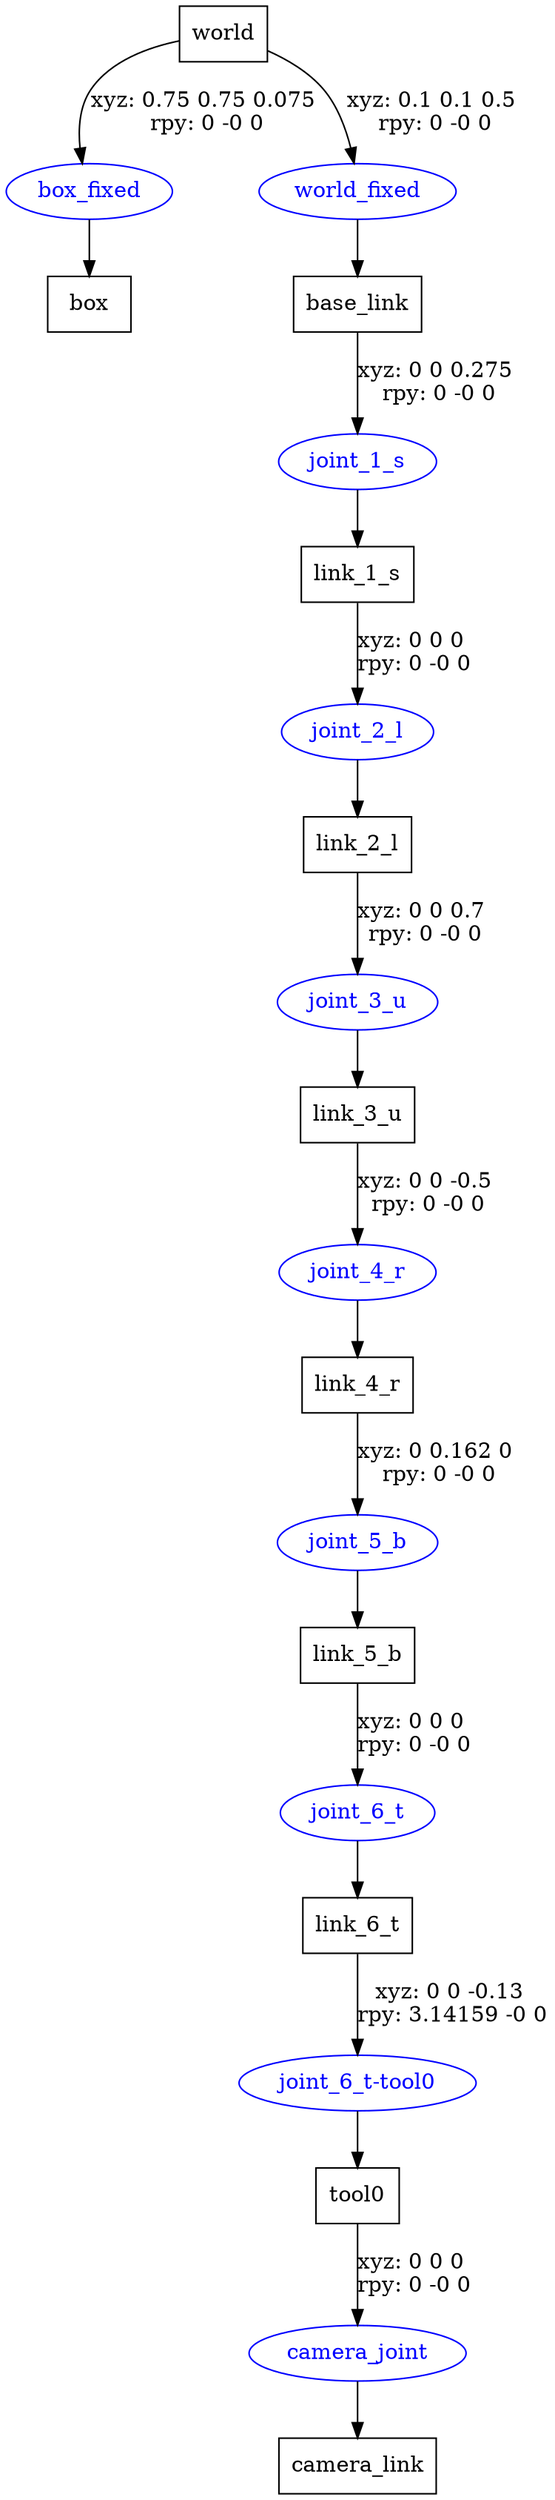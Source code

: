 digraph G {
node [shape=box];
"world" [label="world"];
"box" [label="box"];
"base_link" [label="base_link"];
"link_1_s" [label="link_1_s"];
"link_2_l" [label="link_2_l"];
"link_3_u" [label="link_3_u"];
"link_4_r" [label="link_4_r"];
"link_5_b" [label="link_5_b"];
"link_6_t" [label="link_6_t"];
"tool0" [label="tool0"];
"camera_link" [label="camera_link"];
node [shape=ellipse, color=blue, fontcolor=blue];
"world" -> "box_fixed" [label="xyz: 0.75 0.75 0.075 \nrpy: 0 -0 0"]
"box_fixed" -> "box"
"world" -> "world_fixed" [label="xyz: 0.1 0.1 0.5 \nrpy: 0 -0 0"]
"world_fixed" -> "base_link"
"base_link" -> "joint_1_s" [label="xyz: 0 0 0.275 \nrpy: 0 -0 0"]
"joint_1_s" -> "link_1_s"
"link_1_s" -> "joint_2_l" [label="xyz: 0 0 0 \nrpy: 0 -0 0"]
"joint_2_l" -> "link_2_l"
"link_2_l" -> "joint_3_u" [label="xyz: 0 0 0.7 \nrpy: 0 -0 0"]
"joint_3_u" -> "link_3_u"
"link_3_u" -> "joint_4_r" [label="xyz: 0 0 -0.5 \nrpy: 0 -0 0"]
"joint_4_r" -> "link_4_r"
"link_4_r" -> "joint_5_b" [label="xyz: 0 0.162 0 \nrpy: 0 -0 0"]
"joint_5_b" -> "link_5_b"
"link_5_b" -> "joint_6_t" [label="xyz: 0 0 0 \nrpy: 0 -0 0"]
"joint_6_t" -> "link_6_t"
"link_6_t" -> "joint_6_t-tool0" [label="xyz: 0 0 -0.13 \nrpy: 3.14159 -0 0"]
"joint_6_t-tool0" -> "tool0"
"tool0" -> "camera_joint" [label="xyz: 0 0 0 \nrpy: 0 -0 0"]
"camera_joint" -> "camera_link"
}
